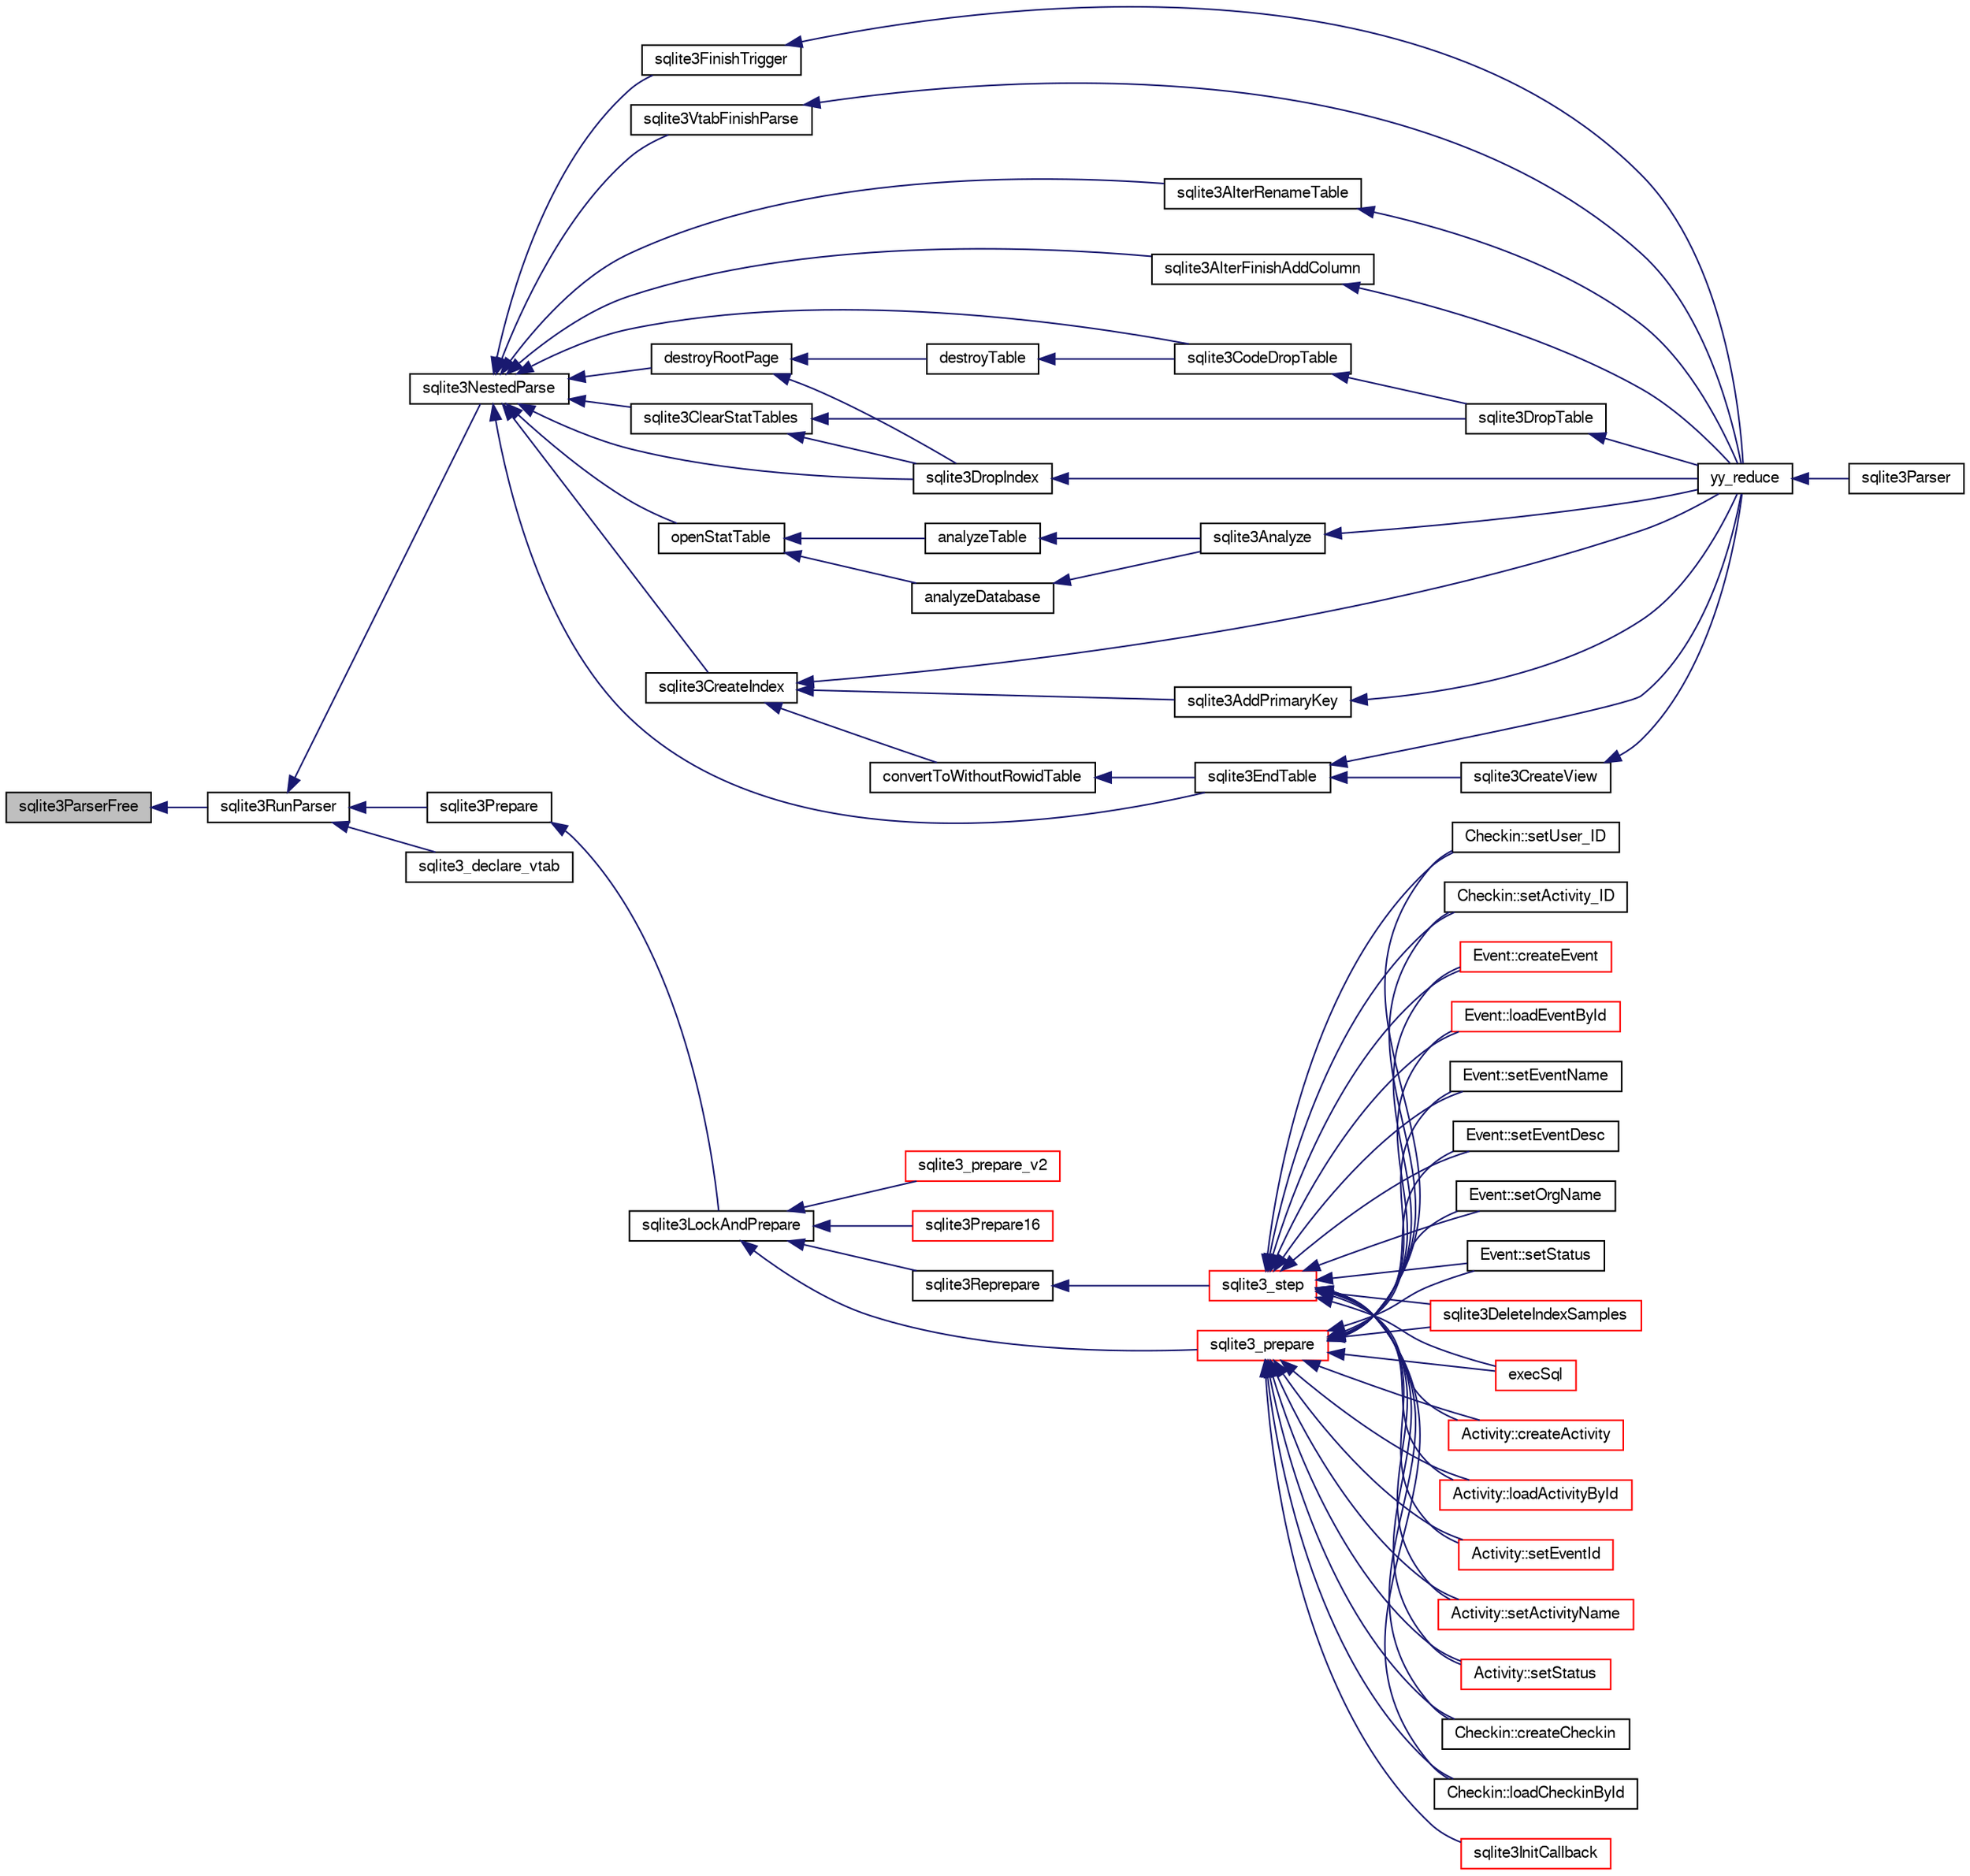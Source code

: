 digraph "sqlite3ParserFree"
{
  edge [fontname="FreeSans",fontsize="10",labelfontname="FreeSans",labelfontsize="10"];
  node [fontname="FreeSans",fontsize="10",shape=record];
  rankdir="LR";
  Node647507 [label="sqlite3ParserFree",height=0.2,width=0.4,color="black", fillcolor="grey75", style="filled", fontcolor="black"];
  Node647507 -> Node647508 [dir="back",color="midnightblue",fontsize="10",style="solid",fontname="FreeSans"];
  Node647508 [label="sqlite3RunParser",height=0.2,width=0.4,color="black", fillcolor="white", style="filled",URL="$sqlite3_8c.html#a174f16a9adcc64bf971bae4a5ffa3488"];
  Node647508 -> Node647509 [dir="back",color="midnightblue",fontsize="10",style="solid",fontname="FreeSans"];
  Node647509 [label="sqlite3NestedParse",height=0.2,width=0.4,color="black", fillcolor="white", style="filled",URL="$sqlite3_8c.html#ae78bd6187a28892732af5428ec15b03f"];
  Node647509 -> Node647510 [dir="back",color="midnightblue",fontsize="10",style="solid",fontname="FreeSans"];
  Node647510 [label="sqlite3AlterRenameTable",height=0.2,width=0.4,color="black", fillcolor="white", style="filled",URL="$sqlite3_8c.html#aa5cfdb507ff74e559f2efb0318c96d2c"];
  Node647510 -> Node647511 [dir="back",color="midnightblue",fontsize="10",style="solid",fontname="FreeSans"];
  Node647511 [label="yy_reduce",height=0.2,width=0.4,color="black", fillcolor="white", style="filled",URL="$sqlite3_8c.html#a7c419a9b25711c666a9a2449ef377f14"];
  Node647511 -> Node647512 [dir="back",color="midnightblue",fontsize="10",style="solid",fontname="FreeSans"];
  Node647512 [label="sqlite3Parser",height=0.2,width=0.4,color="black", fillcolor="white", style="filled",URL="$sqlite3_8c.html#a0327d71a5fabe0b6a343d78a2602e72a"];
  Node647509 -> Node647513 [dir="back",color="midnightblue",fontsize="10",style="solid",fontname="FreeSans"];
  Node647513 [label="sqlite3AlterFinishAddColumn",height=0.2,width=0.4,color="black", fillcolor="white", style="filled",URL="$sqlite3_8c.html#a392e1e5be904b01216faae16a77c2c31"];
  Node647513 -> Node647511 [dir="back",color="midnightblue",fontsize="10",style="solid",fontname="FreeSans"];
  Node647509 -> Node647514 [dir="back",color="midnightblue",fontsize="10",style="solid",fontname="FreeSans"];
  Node647514 [label="openStatTable",height=0.2,width=0.4,color="black", fillcolor="white", style="filled",URL="$sqlite3_8c.html#aea3da21ca87050c11c23e01f578cc5dc"];
  Node647514 -> Node647515 [dir="back",color="midnightblue",fontsize="10",style="solid",fontname="FreeSans"];
  Node647515 [label="analyzeDatabase",height=0.2,width=0.4,color="black", fillcolor="white", style="filled",URL="$sqlite3_8c.html#a19f2a630f42aaa010d1b47b81f8cea18"];
  Node647515 -> Node647516 [dir="back",color="midnightblue",fontsize="10",style="solid",fontname="FreeSans"];
  Node647516 [label="sqlite3Analyze",height=0.2,width=0.4,color="black", fillcolor="white", style="filled",URL="$sqlite3_8c.html#ac696deb1ccaae3fa855cfbd0bfd4d048"];
  Node647516 -> Node647511 [dir="back",color="midnightblue",fontsize="10",style="solid",fontname="FreeSans"];
  Node647514 -> Node647517 [dir="back",color="midnightblue",fontsize="10",style="solid",fontname="FreeSans"];
  Node647517 [label="analyzeTable",height=0.2,width=0.4,color="black", fillcolor="white", style="filled",URL="$sqlite3_8c.html#a85f18bcf2d42d5d6ae3033b0c49144b6"];
  Node647517 -> Node647516 [dir="back",color="midnightblue",fontsize="10",style="solid",fontname="FreeSans"];
  Node647509 -> Node647518 [dir="back",color="midnightblue",fontsize="10",style="solid",fontname="FreeSans"];
  Node647518 [label="sqlite3EndTable",height=0.2,width=0.4,color="black", fillcolor="white", style="filled",URL="$sqlite3_8c.html#a7b5f2c66c0f0b6f819d970ca389768b0"];
  Node647518 -> Node647519 [dir="back",color="midnightblue",fontsize="10",style="solid",fontname="FreeSans"];
  Node647519 [label="sqlite3CreateView",height=0.2,width=0.4,color="black", fillcolor="white", style="filled",URL="$sqlite3_8c.html#a9d85cb00ff71dee5cd9a019503a6982e"];
  Node647519 -> Node647511 [dir="back",color="midnightblue",fontsize="10",style="solid",fontname="FreeSans"];
  Node647518 -> Node647511 [dir="back",color="midnightblue",fontsize="10",style="solid",fontname="FreeSans"];
  Node647509 -> Node647520 [dir="back",color="midnightblue",fontsize="10",style="solid",fontname="FreeSans"];
  Node647520 [label="destroyRootPage",height=0.2,width=0.4,color="black", fillcolor="white", style="filled",URL="$sqlite3_8c.html#a117f2ef54e18f018369a4da17d1a0881"];
  Node647520 -> Node647521 [dir="back",color="midnightblue",fontsize="10",style="solid",fontname="FreeSans"];
  Node647521 [label="destroyTable",height=0.2,width=0.4,color="black", fillcolor="white", style="filled",URL="$sqlite3_8c.html#af9dd6dd5525753fa1319b280d8280b1e"];
  Node647521 -> Node647522 [dir="back",color="midnightblue",fontsize="10",style="solid",fontname="FreeSans"];
  Node647522 [label="sqlite3CodeDropTable",height=0.2,width=0.4,color="black", fillcolor="white", style="filled",URL="$sqlite3_8c.html#aaf9a8d65346dc15bfcd60bc48e885f46"];
  Node647522 -> Node647523 [dir="back",color="midnightblue",fontsize="10",style="solid",fontname="FreeSans"];
  Node647523 [label="sqlite3DropTable",height=0.2,width=0.4,color="black", fillcolor="white", style="filled",URL="$sqlite3_8c.html#a5534f77364b5568783c0e50db3c9defb"];
  Node647523 -> Node647511 [dir="back",color="midnightblue",fontsize="10",style="solid",fontname="FreeSans"];
  Node647520 -> Node647524 [dir="back",color="midnightblue",fontsize="10",style="solid",fontname="FreeSans"];
  Node647524 [label="sqlite3DropIndex",height=0.2,width=0.4,color="black", fillcolor="white", style="filled",URL="$sqlite3_8c.html#a3ffd2536f34a0cf6d427710b06b71e83"];
  Node647524 -> Node647511 [dir="back",color="midnightblue",fontsize="10",style="solid",fontname="FreeSans"];
  Node647509 -> Node647525 [dir="back",color="midnightblue",fontsize="10",style="solid",fontname="FreeSans"];
  Node647525 [label="sqlite3ClearStatTables",height=0.2,width=0.4,color="black", fillcolor="white", style="filled",URL="$sqlite3_8c.html#a3a6659fbbc07f5bd5d327d88e6660702"];
  Node647525 -> Node647523 [dir="back",color="midnightblue",fontsize="10",style="solid",fontname="FreeSans"];
  Node647525 -> Node647524 [dir="back",color="midnightblue",fontsize="10",style="solid",fontname="FreeSans"];
  Node647509 -> Node647522 [dir="back",color="midnightblue",fontsize="10",style="solid",fontname="FreeSans"];
  Node647509 -> Node647526 [dir="back",color="midnightblue",fontsize="10",style="solid",fontname="FreeSans"];
  Node647526 [label="sqlite3CreateIndex",height=0.2,width=0.4,color="black", fillcolor="white", style="filled",URL="$sqlite3_8c.html#a8dbe5e590ab6c58a8c45f34f7c81e825"];
  Node647526 -> Node647527 [dir="back",color="midnightblue",fontsize="10",style="solid",fontname="FreeSans"];
  Node647527 [label="sqlite3AddPrimaryKey",height=0.2,width=0.4,color="black", fillcolor="white", style="filled",URL="$sqlite3_8c.html#af2b0672c3379d2a7d927d210ae0ade62"];
  Node647527 -> Node647511 [dir="back",color="midnightblue",fontsize="10",style="solid",fontname="FreeSans"];
  Node647526 -> Node647528 [dir="back",color="midnightblue",fontsize="10",style="solid",fontname="FreeSans"];
  Node647528 [label="convertToWithoutRowidTable",height=0.2,width=0.4,color="black", fillcolor="white", style="filled",URL="$sqlite3_8c.html#a0d41effc4e4a0ba740429a08f6747313"];
  Node647528 -> Node647518 [dir="back",color="midnightblue",fontsize="10",style="solid",fontname="FreeSans"];
  Node647526 -> Node647511 [dir="back",color="midnightblue",fontsize="10",style="solid",fontname="FreeSans"];
  Node647509 -> Node647524 [dir="back",color="midnightblue",fontsize="10",style="solid",fontname="FreeSans"];
  Node647509 -> Node647529 [dir="back",color="midnightblue",fontsize="10",style="solid",fontname="FreeSans"];
  Node647529 [label="sqlite3FinishTrigger",height=0.2,width=0.4,color="black", fillcolor="white", style="filled",URL="$sqlite3_8c.html#a15231afa0ac739363aee4cdb88380886"];
  Node647529 -> Node647511 [dir="back",color="midnightblue",fontsize="10",style="solid",fontname="FreeSans"];
  Node647509 -> Node647530 [dir="back",color="midnightblue",fontsize="10",style="solid",fontname="FreeSans"];
  Node647530 [label="sqlite3VtabFinishParse",height=0.2,width=0.4,color="black", fillcolor="white", style="filled",URL="$sqlite3_8c.html#a31979f7a03df3cc53c4189dd1f3ea24c"];
  Node647530 -> Node647511 [dir="back",color="midnightblue",fontsize="10",style="solid",fontname="FreeSans"];
  Node647508 -> Node647531 [dir="back",color="midnightblue",fontsize="10",style="solid",fontname="FreeSans"];
  Node647531 [label="sqlite3Prepare",height=0.2,width=0.4,color="black", fillcolor="white", style="filled",URL="$sqlite3_8c.html#acb25890858d0bf4b12eb7aae569f0c7b"];
  Node647531 -> Node647532 [dir="back",color="midnightblue",fontsize="10",style="solid",fontname="FreeSans"];
  Node647532 [label="sqlite3LockAndPrepare",height=0.2,width=0.4,color="black", fillcolor="white", style="filled",URL="$sqlite3_8c.html#a5db1ec5589aa2b02c6d979211a8789bd"];
  Node647532 -> Node647533 [dir="back",color="midnightblue",fontsize="10",style="solid",fontname="FreeSans"];
  Node647533 [label="sqlite3Reprepare",height=0.2,width=0.4,color="black", fillcolor="white", style="filled",URL="$sqlite3_8c.html#a7e2f7299cc947d07e782f6ac561fa937"];
  Node647533 -> Node647534 [dir="back",color="midnightblue",fontsize="10",style="solid",fontname="FreeSans"];
  Node647534 [label="sqlite3_step",height=0.2,width=0.4,color="red", fillcolor="white", style="filled",URL="$sqlite3_8h.html#ac1e491ce36b7471eb28387f7d3c74334"];
  Node647534 -> Node647535 [dir="back",color="midnightblue",fontsize="10",style="solid",fontname="FreeSans"];
  Node647535 [label="Activity::createActivity",height=0.2,width=0.4,color="red", fillcolor="white", style="filled",URL="$classActivity.html#a813cc5e52c14ab49b39014c134e3425b"];
  Node647534 -> Node647538 [dir="back",color="midnightblue",fontsize="10",style="solid",fontname="FreeSans"];
  Node647538 [label="Activity::loadActivityById",height=0.2,width=0.4,color="red", fillcolor="white", style="filled",URL="$classActivity.html#abe4ffb4f08a47212ebf9013259d9e7fd"];
  Node647534 -> Node647540 [dir="back",color="midnightblue",fontsize="10",style="solid",fontname="FreeSans"];
  Node647540 [label="Activity::setEventId",height=0.2,width=0.4,color="red", fillcolor="white", style="filled",URL="$classActivity.html#adb1d0fd0d08f473e068f0a4086bfa9ca"];
  Node647534 -> Node647541 [dir="back",color="midnightblue",fontsize="10",style="solid",fontname="FreeSans"];
  Node647541 [label="Activity::setActivityName",height=0.2,width=0.4,color="red", fillcolor="white", style="filled",URL="$classActivity.html#a62dc3737b33915a36086f9dd26d16a81"];
  Node647534 -> Node647542 [dir="back",color="midnightblue",fontsize="10",style="solid",fontname="FreeSans"];
  Node647542 [label="Activity::setStatus",height=0.2,width=0.4,color="red", fillcolor="white", style="filled",URL="$classActivity.html#af618135a7738f4d2a7ee147a8ef912ea"];
  Node647534 -> Node647543 [dir="back",color="midnightblue",fontsize="10",style="solid",fontname="FreeSans"];
  Node647543 [label="Checkin::createCheckin",height=0.2,width=0.4,color="black", fillcolor="white", style="filled",URL="$classCheckin.html#a4e40acdf7fff0e607f6de4f24f3a163c"];
  Node647534 -> Node647544 [dir="back",color="midnightblue",fontsize="10",style="solid",fontname="FreeSans"];
  Node647544 [label="Checkin::loadCheckinById",height=0.2,width=0.4,color="black", fillcolor="white", style="filled",URL="$classCheckin.html#a3461f70ea6c68475225f2a07f78a21e0"];
  Node647534 -> Node647545 [dir="back",color="midnightblue",fontsize="10",style="solid",fontname="FreeSans"];
  Node647545 [label="Checkin::setUser_ID",height=0.2,width=0.4,color="black", fillcolor="white", style="filled",URL="$classCheckin.html#a76ab640f4f912876dbebf183db5359c6"];
  Node647534 -> Node647546 [dir="back",color="midnightblue",fontsize="10",style="solid",fontname="FreeSans"];
  Node647546 [label="Checkin::setActivity_ID",height=0.2,width=0.4,color="black", fillcolor="white", style="filled",URL="$classCheckin.html#ab2ff3ec2604ec73a42af25874a00b232"];
  Node647534 -> Node647547 [dir="back",color="midnightblue",fontsize="10",style="solid",fontname="FreeSans"];
  Node647547 [label="Event::createEvent",height=0.2,width=0.4,color="red", fillcolor="white", style="filled",URL="$classEvent.html#a77adb9f4a46ffb32c2d931f0691f5903"];
  Node647534 -> Node647548 [dir="back",color="midnightblue",fontsize="10",style="solid",fontname="FreeSans"];
  Node647548 [label="Event::loadEventById",height=0.2,width=0.4,color="red", fillcolor="white", style="filled",URL="$classEvent.html#afa66cea33f722dbeecb69cc98fdea055"];
  Node647534 -> Node647549 [dir="back",color="midnightblue",fontsize="10",style="solid",fontname="FreeSans"];
  Node647549 [label="Event::setEventName",height=0.2,width=0.4,color="black", fillcolor="white", style="filled",URL="$classEvent.html#a10596b6ca077df05184e30d62b08729d"];
  Node647534 -> Node647550 [dir="back",color="midnightblue",fontsize="10",style="solid",fontname="FreeSans"];
  Node647550 [label="Event::setEventDesc",height=0.2,width=0.4,color="black", fillcolor="white", style="filled",URL="$classEvent.html#ae36b8377dcae792f1c5c4726024c981b"];
  Node647534 -> Node647551 [dir="back",color="midnightblue",fontsize="10",style="solid",fontname="FreeSans"];
  Node647551 [label="Event::setOrgName",height=0.2,width=0.4,color="black", fillcolor="white", style="filled",URL="$classEvent.html#a19aac0f776bd764563a54977656cf680"];
  Node647534 -> Node647552 [dir="back",color="midnightblue",fontsize="10",style="solid",fontname="FreeSans"];
  Node647552 [label="Event::setStatus",height=0.2,width=0.4,color="black", fillcolor="white", style="filled",URL="$classEvent.html#ab0a6b9285af0f4172eb841e2b80f8972"];
  Node647534 -> Node647556 [dir="back",color="midnightblue",fontsize="10",style="solid",fontname="FreeSans"];
  Node647556 [label="sqlite3DeleteIndexSamples",height=0.2,width=0.4,color="red", fillcolor="white", style="filled",URL="$sqlite3_8c.html#aaeda0302fbf61397ec009f65bed047ef"];
  Node647534 -> Node647723 [dir="back",color="midnightblue",fontsize="10",style="solid",fontname="FreeSans"];
  Node647723 [label="execSql",height=0.2,width=0.4,color="red", fillcolor="white", style="filled",URL="$sqlite3_8c.html#a7d16651b98a110662f4c265eff0246cb"];
  Node647532 -> Node647763 [dir="back",color="midnightblue",fontsize="10",style="solid",fontname="FreeSans"];
  Node647763 [label="sqlite3_prepare",height=0.2,width=0.4,color="red", fillcolor="white", style="filled",URL="$sqlite3_8h.html#a8c39e7b9dbeff01f0a399b46d4b29f1c"];
  Node647763 -> Node647535 [dir="back",color="midnightblue",fontsize="10",style="solid",fontname="FreeSans"];
  Node647763 -> Node647538 [dir="back",color="midnightblue",fontsize="10",style="solid",fontname="FreeSans"];
  Node647763 -> Node647540 [dir="back",color="midnightblue",fontsize="10",style="solid",fontname="FreeSans"];
  Node647763 -> Node647541 [dir="back",color="midnightblue",fontsize="10",style="solid",fontname="FreeSans"];
  Node647763 -> Node647542 [dir="back",color="midnightblue",fontsize="10",style="solid",fontname="FreeSans"];
  Node647763 -> Node647543 [dir="back",color="midnightblue",fontsize="10",style="solid",fontname="FreeSans"];
  Node647763 -> Node647544 [dir="back",color="midnightblue",fontsize="10",style="solid",fontname="FreeSans"];
  Node647763 -> Node647545 [dir="back",color="midnightblue",fontsize="10",style="solid",fontname="FreeSans"];
  Node647763 -> Node647546 [dir="back",color="midnightblue",fontsize="10",style="solid",fontname="FreeSans"];
  Node647763 -> Node647547 [dir="back",color="midnightblue",fontsize="10",style="solid",fontname="FreeSans"];
  Node647763 -> Node647548 [dir="back",color="midnightblue",fontsize="10",style="solid",fontname="FreeSans"];
  Node647763 -> Node647549 [dir="back",color="midnightblue",fontsize="10",style="solid",fontname="FreeSans"];
  Node647763 -> Node647550 [dir="back",color="midnightblue",fontsize="10",style="solid",fontname="FreeSans"];
  Node647763 -> Node647551 [dir="back",color="midnightblue",fontsize="10",style="solid",fontname="FreeSans"];
  Node647763 -> Node647552 [dir="back",color="midnightblue",fontsize="10",style="solid",fontname="FreeSans"];
  Node647763 -> Node647556 [dir="back",color="midnightblue",fontsize="10",style="solid",fontname="FreeSans"];
  Node647763 -> Node647716 [dir="back",color="midnightblue",fontsize="10",style="solid",fontname="FreeSans"];
  Node647716 [label="sqlite3InitCallback",height=0.2,width=0.4,color="red", fillcolor="white", style="filled",URL="$sqlite3_8c.html#a5183ff3c8b5311c7332250013ee018b3"];
  Node647763 -> Node647723 [dir="back",color="midnightblue",fontsize="10",style="solid",fontname="FreeSans"];
  Node647532 -> Node647764 [dir="back",color="midnightblue",fontsize="10",style="solid",fontname="FreeSans"];
  Node647764 [label="sqlite3_prepare_v2",height=0.2,width=0.4,color="red", fillcolor="white", style="filled",URL="$sqlite3_8h.html#a85d4203bb54c984c5325c2f5b3664985"];
  Node647532 -> Node647765 [dir="back",color="midnightblue",fontsize="10",style="solid",fontname="FreeSans"];
  Node647765 [label="sqlite3Prepare16",height=0.2,width=0.4,color="red", fillcolor="white", style="filled",URL="$sqlite3_8c.html#a5842e6724b91885125f83c438da1f15b"];
  Node647508 -> Node647697 [dir="back",color="midnightblue",fontsize="10",style="solid",fontname="FreeSans"];
  Node647697 [label="sqlite3_declare_vtab",height=0.2,width=0.4,color="black", fillcolor="white", style="filled",URL="$sqlite3_8h.html#a65393c41da76ae1470a7c7f4b4aca600"];
}
